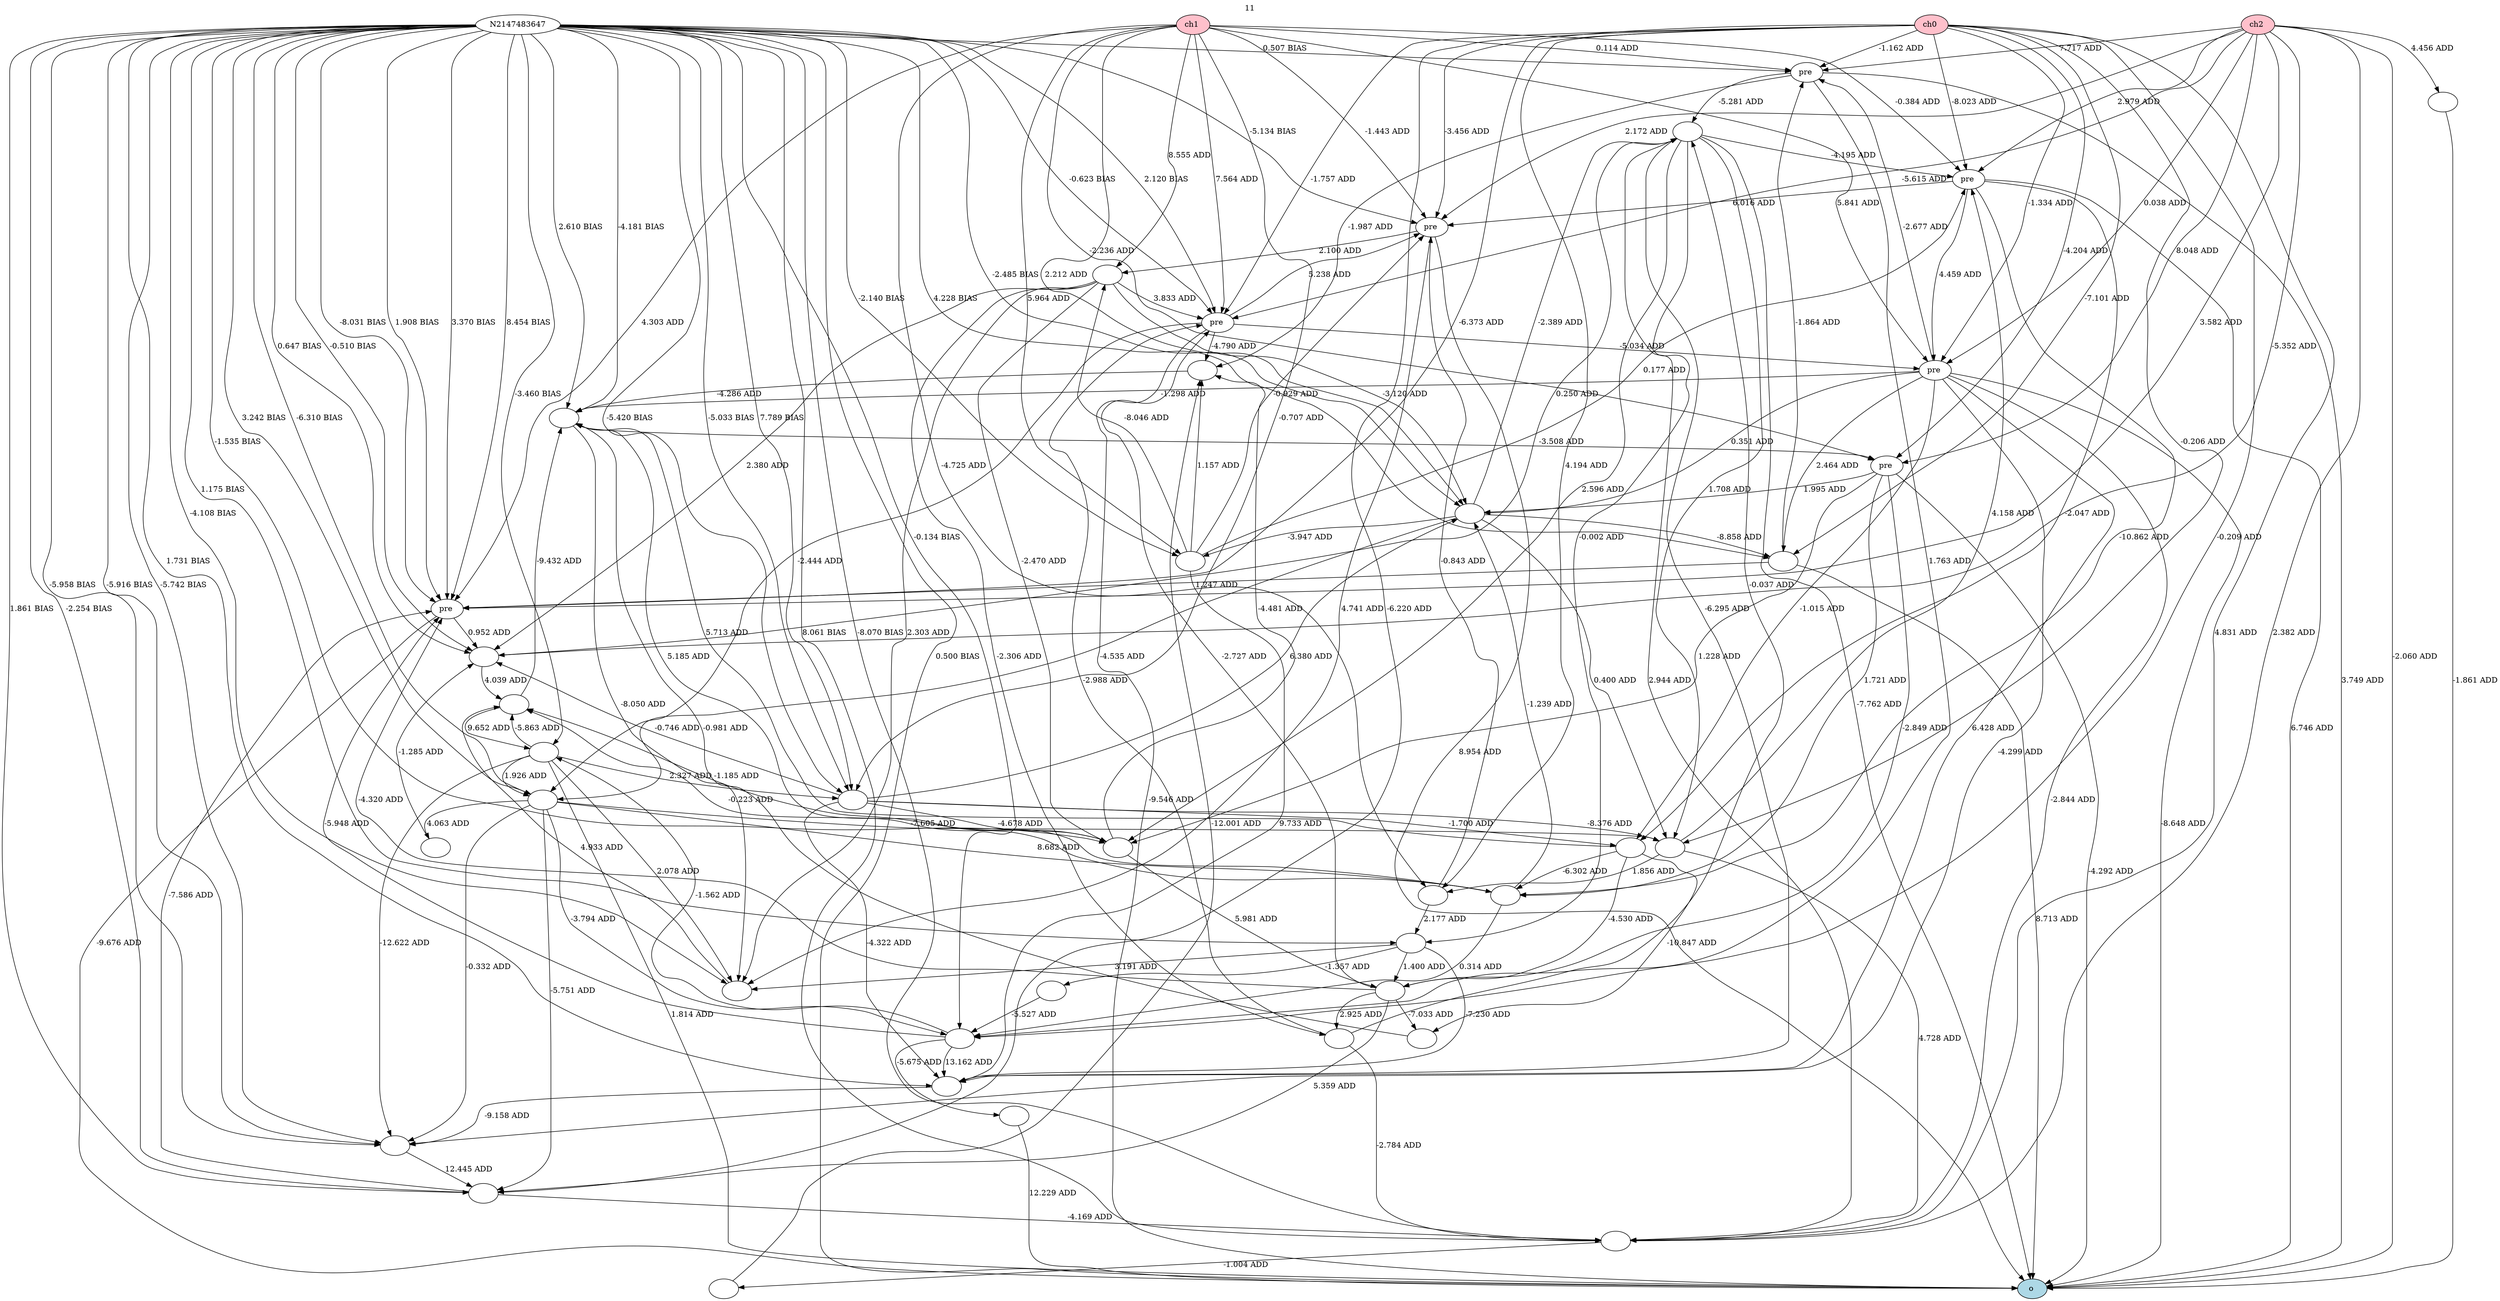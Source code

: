 digraph g {
graph [overlap="false"];
N8 -> N2 [label="-1.162 ADD"];
N8 -> N3 [label="-8.023 ADD"];
N8 -> N4 [label="-3.456 ADD"];
N8 -> N6 [label="-6.373 ADD"];
N8 -> N1 [label="-1.334 ADD"];
N8 -> N5 [label="-1.757 ADD"];
N8 -> N7 [label="-4.204 ADD"];
N9 -> N2 [label="7.717 ADD"];
N9 -> N3 [label="2.979 ADD"];
N9 -> N4 [label="2.172 ADD"];
N9 -> N6 [label="3.582 ADD"];
N9 -> N1 [label="0.038 ADD"];
N9 -> N5 [label="-5.615 ADD"];
N9 -> N7 [label="8.048 ADD"];
N10 -> N2 [label="0.114 ADD"];
N10 -> N3 [label="-0.384 ADD"];
N10 -> N4 [label="-1.443 ADD"];
N10 -> N6 [label="4.303 ADD"];
N10 -> N1 [label="5.841 ADD"];
N10 -> N5 [label="7.564 ADD"];
N10 -> N7 [label="-2.236 ADD"];
N2 -> N11 [label="3.749 ADD"];
N3 -> N11 [label="6.746 ADD"];
N4 -> N11 [label="8.954 ADD"];
N6 -> N11 [label="-9.676 ADD"];
N1 -> N11 [label="-8.648 ADD"];
N5 -> N11 [label="-9.546 ADD"];
N7 -> N11 [label="-4.292 ADD"];
N1 -> N361 [label="2.464 ADD"];
N361 -> N6 [label="1.247 ADD"];
N2147483647 -> N6 [label="8.454 BIAS"];
N9 -> N11 [label="-2.060 ADD"];
N5 -> N1 [label="-5.034 ADD"];
N361 -> N2 [label="-1.864 ADD"];
N2147483647 -> N6 [label="1.908 BIAS"];
N1 -> N2 [label="-2.677 ADD"];
N8 -> N3453 [label="-0.206 ADD"];
N3453 -> N3 [label="4.158 ADD"];
N2 -> N3455 [label="-5.281 ADD"];
N3455 -> N11 [label="-7.762 ADD"];
N3455 -> N3 [label="-4.195 ADD"];
N10 -> N4977 [label="2.212 ADD"];
N4977 -> N3453 [label="0.400 ADD"];
N3453 -> N5587 [label="4.728 ADD"];
N5587 -> N3455 [label="2.944 ADD"];
N3 -> N4 [label="6.016 ADD"];
N2147483647 -> N6 [label="3.370 BIAS"];
N10 -> N7446 [label="8.555 ADD"];
N7446 -> N5 [label="3.833 ADD"];
N10 -> N9449 [label="5.964 ADD"];
N9449 -> N4 [label="-0.929 ADD"];
N2147483647 -> N5 [label="-0.623 BIAS"];
N9449 -> N3 [label="0.177 ADD"];
N8 -> N10266 [label="-6.220 ADD"];
N10266 -> N6 [label="-7.586 ADD"];
N2147483647 -> N9449 [label="-2.140 BIAS"];
N7 -> N4977 [label="1.995 ADD"];
N2147483647 -> N10266 [label="-2.254 BIAS"];
N2147483647 -> N10266 [label="1.861 BIAS"];
N5 -> N4 [label="5.238 ADD"];
N2147483647 -> N6 [label="-8.031 BIAS"];
N361 -> N11 [label="8.713 ADD"];
N7 -> N18397 [label="-2.849 ADD"];
N18397 -> N10266 [label="5.359 ADD"];
N2147483647 -> N5587 [label="8.061 BIAS"];
N2147483647 -> N2 [label="0.507 BIAS"];
N4977 -> N3455 [label="-2.389 ADD"];
N3 -> N1 [label="4.459 ADD"];
N2147483647 -> N4977 [label="-2.485 BIAS"];
N7446 -> N21325 [label="-2.470 ADD"];
N21325 -> N18397 [label="5.981 ADD"];
N1 -> N5587 [label="-2.844 ADD"];
N4977 -> N24244 [label="-4.535 ADD"];
N24244 -> N3453 [label="-7.605 ADD"];
N18397 -> N5 [label="-2.727 ADD"];
N2147483647 -> N361 [label="4.228 BIAS"];
N4 -> N7446 [label="2.100 ADD"];
N4977 -> N361 [label="-8.858 ADD"];
N8 -> N361 [label="-7.101 ADD"];
N2147483647 -> N4 [label="-5.134 BIAS"];
N7446 -> N4977 [label="-3.120 ADD"];
N9449 -> N7446 [label="-8.046 ADD"];
N24244 -> N32342 [label="-3.794 ADD"];
N32342 -> N6 [label="-5.948 ADD"];
N8 -> N5587 [label="4.831 ADD"];
N3455 -> N3453 [label="1.708 ADD"];
N18397 -> N6 [label="-4.320 ADD"];
N10 -> N36718 [label="-0.707 ADD"];
N36718 -> N3453 [label="-8.376 ADD"];
N32342 -> N40553 [label="-1.562 ADD"];
N40553 -> N36718 [label="2.327 ADD"];
N40553 -> N24244 [label="1.926 ADD"];
N1 -> N45519 [label="-4.299 ADD"];
N45519 -> N10266 [label="12.445 ADD"];
N3455 -> N46117 [label="-0.002 ADD"];
N46117 -> N18397 [label="1.400 ADD"];
N2147483647 -> N11 [label="0.500 BIAS"];
N2 -> N32342 [label="1.763 ADD"];
N2147483647 -> N36718 [label="7.789 BIAS"];
N2147483647 -> N21325 [label="-1.535 BIAS"];
N8 -> N32342 [label="-0.209 ADD"];
N4977 -> N9449 [label="-3.947 ADD"];
N1 -> N4977 [label="0.351 ADD"];
N2147483647 -> N5 [label="2.120 BIAS"];
N40553 -> N55639 [label="-5.863 ADD"];
N55639 -> N40553 [label="9.652 ADD"];
N18397 -> N56443 [label="2.925 ADD"];
N56443 -> N5 [label="-2.988 ADD"];
N3 -> N56444 [label="-2.047 ADD"];
N56444 -> N18397 [label="-4.530 ADD"];
N40553 -> N58261 [label="2.078 ADD"];
N58261 -> N55639 [label="4.933 ADD"];
N56443 -> N5587 [label="-2.784 ADD"];
N2147483647 -> N5587 [label="-8.070 BIAS"];
N21325 -> N55639 [label="-1.185 ADD"];
N5 -> N24244 [label="-2.444 ADD"];
N7 -> N21325 [label="1.228 ADD"];
N56444 -> N66769 [label="5.713 ADD"];
N66769 -> N7 [label="-3.508 ADD"];
N4 -> N58261 [label="4.741 ADD"];
N2147483647 -> N66769 [label="-4.181 BIAS"];
N7446 -> N58261 [label="2.303 ADD"];
N66769 -> N58261 [label="-8.050 ADD"];
N1 -> N56444 [label="-1.015 ADD"];
N55639 -> N66769 [label="-9.432 ADD"];
N36718 -> N4977 [label="6.380 ADD"];
N24244 -> N77651 [label="8.682 ADD"];
N77651 -> N66769 [label="5.185 ADD"];
N21325 -> N80670 [label="-4.481 ADD"];
N80670 -> N66769 [label="-4.286 ADD"];
N7446 -> N56443 [label="-2.306 ADD"];
N2147483647 -> N66769 [label="2.610 BIAS"];
N56443 -> N3455 [label="-0.037 ADD"];
N9449 -> N80670 [label="1.157 ADD"];
N77651 -> N4977 [label="-1.239 ADD"];
N2147483647 -> N24244 [label="-6.310 BIAS"];
N36718 -> N21325 [label="-4.678 ADD"];
N77651 -> N55639 [label="-0.223 ADD"];
N2147483647 -> N36718 [label="-5.420 BIAS"];
N2147483647 -> N46117 [label="1.175 BIAS"];
N2147483647 -> N32342 [label="-0.134 BIAS"];
N46117 -> N58261 [label="3.191 ADD"];
N7 -> N77651 [label="1.721 ADD"];
N6 -> N124305 [label="0.952 ADD"];
N124305 -> N3455 [label="0.250 ADD"];
N9 -> N5587 [label="2.382 ADD"];
N36718 -> N56444 [label="-1.700 ADD"];
N3455 -> N21325 [label="2.596 ADD"];
N5 -> N80670 [label="-4.790 ADD"];
N9 -> N124305 [label="-5.352 ADD"];
N2147483647 -> N45519 [label="-5.742 BIAS"];
N3 -> N77651 [label="-10.862 ADD"];
N124305 -> N55639 [label="4.039 ADD"];
N10 -> N145277 [label="-4.725 ADD"];
N145277 -> N46117 [label="2.177 ADD"];
N2147483647 -> N45519 [label="-5.958 BIAS"];
N10266 -> N5587 [label="-4.169 ADD"];
N1 -> N66769 [label="-1.298 ADD"];
N2147483647 -> N40553 [label="-3.460 BIAS"];
N24244 -> N163599 [label="4.063 ADD"];
N163599 -> N124305 [label="-1.285 ADD"];
N2 -> N80670 [label="-1.987 ADD"];
N9 -> N168491 [label="4.456 ADD"];
N168491 -> N11 [label="-1.861 ADD"];
N7446 -> N124305 [label="2.380 ADD"];
N2147483647 -> N24244 [label="3.242 BIAS"];
N56444 -> N77651 [label="-6.302 ADD"];
N2147483647 -> N58261 [label="-4.108 BIAS"];
N9449 -> N181701 [label="9.733 ADD"];
N181701 -> N45519 [label="-9.158 ADD"];
N32342 -> N188510 [label="-5.675 ADD"];
N188510 -> N11 [label="12.229 ADD"];
N2147483647 -> N124305 [label="-0.510 BIAS"];
N2147483647 -> N124305 [label="0.647 BIAS"];
N1 -> N181701 [label="6.428 ADD"];
N5587 -> N201406 [label="-1.004 ADD"];
N201406 -> N80670 [label="-12.001 ADD"];
N36718 -> N181701 [label="-4.322 ADD"];
N40553 -> N45519 [label="-12.622 ADD"];
N32342 -> N181701 [label="13.162 ADD"];
N36718 -> N124305 [label="-0.746 ADD"];
N18397 -> N212728 [label="-7.033 ADD"];
N212728 -> N66769 [label="-0.981 ADD"];
N2147483647 -> N181701 [label="1.731 BIAS"];
N56444 -> N212728 [label="-10.847 ADD"];
N77651 -> N32342 [label="0.314 ADD"];
N2147483647 -> N36718 [label="-5.033 BIAS"];
N24244 -> N10266 [label="-5.751 ADD"];
N40553 -> N11 [label="1.814 ADD"];
N46117 -> N222947 [label="-1.357 ADD"];
N222947 -> N32342 [label="-5.527 ADD"];
N2147483647 -> N45519 [label="-5.916 BIAS"];
N145277 -> N4 [label="-0.843 ADD"];
N24244 -> N45519 [label="-0.332 ADD"];
N8 -> N145277 [label="4.194 ADD"];
N3455 -> N181701 [label="-6.295 ADD"];
N3453 -> N145277 [label="1.856 ADD"];
N46117 -> N181701 [label="-7.230 ADD"];
N1 [label="pre ",fillcolor="white",style="filled"];
N2 [label="pre ",fillcolor="white",style="filled"];
N3 [label="pre ",fillcolor="white",style="filled"];
N4 [label="pre ",fillcolor="white",style="filled"];
N5 [label="pre ",fillcolor="white",style="filled"];
N6 [label="pre ",fillcolor="white",style="filled"];
N7 [label="pre ",fillcolor="white",style="filled"];
N8 [label="ch0 ",fillcolor="pink",style="filled"];
N9 [label="ch2 ",fillcolor="pink",style="filled"];
N10 [label="ch1 ",fillcolor="pink",style="filled"];
N11 [label="o ",fillcolor="lightblue",style="filled"];
N361 [label=" ",fillcolor="white",style="filled"];
N3453 [label=" ",fillcolor="white",style="filled"];
N3455 [label=" ",fillcolor="white",style="filled"];
N4977 [label=" ",fillcolor="white",style="filled"];
N5587 [label=" ",fillcolor="white",style="filled"];
N7446 [label=" ",fillcolor="white",style="filled"];
N9449 [label=" ",fillcolor="white",style="filled"];
N10266 [label=" ",fillcolor="white",style="filled"];
N18397 [label=" ",fillcolor="white",style="filled"];
N21325 [label=" ",fillcolor="white",style="filled"];
N24244 [label=" ",fillcolor="white",style="filled"];
N32342 [label=" ",fillcolor="white",style="filled"];
N36718 [label=" ",fillcolor="white",style="filled"];
N40553 [label=" ",fillcolor="white",style="filled"];
N45519 [label=" ",fillcolor="white",style="filled"];
N46117 [label=" ",fillcolor="white",style="filled"];
N55639 [label=" ",fillcolor="white",style="filled"];
N56443 [label=" ",fillcolor="white",style="filled"];
N56444 [label=" ",fillcolor="white",style="filled"];
N58261 [label=" ",fillcolor="white",style="filled"];
N66769 [label=" ",fillcolor="white",style="filled"];
N77651 [label=" ",fillcolor="white",style="filled"];
N80670 [label=" ",fillcolor="white",style="filled"];
N124305 [label=" ",fillcolor="white",style="filled"];
N145277 [label=" ",fillcolor="white",style="filled"];
N163599 [label=" ",fillcolor="white",style="filled"];
N168491 [label=" ",fillcolor="white",style="filled"];
N181701 [label=" ",fillcolor="white",style="filled"];
N188510 [label=" ",fillcolor="white",style="filled"];
N201406 [label=" ",fillcolor="white",style="filled"];
N212728 [label=" ",fillcolor="white",style="filled"];
N222947 [label=" ",fillcolor="white",style="filled"];
{rank=min; N8; N9; N10; }
{rank=max; N11; }
labelloc="t"
label="11"
}
